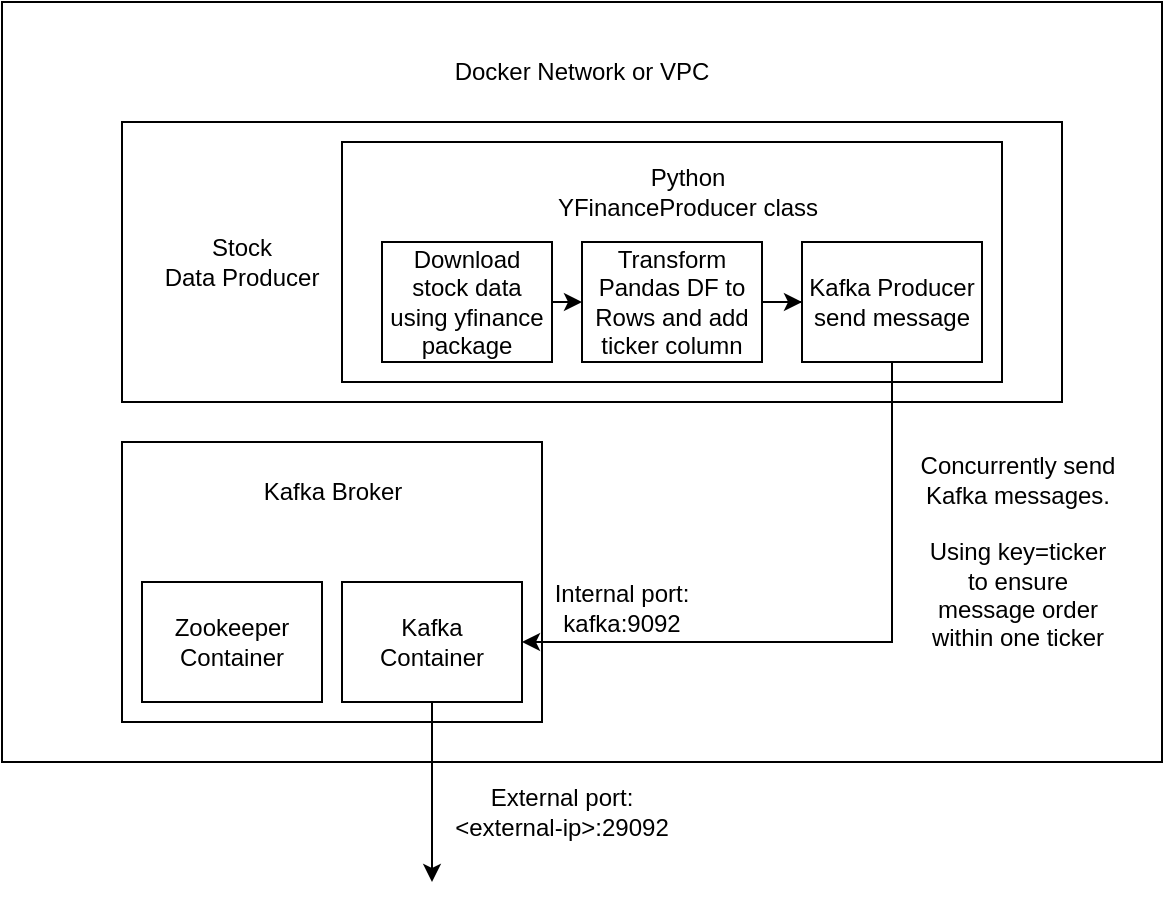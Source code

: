 <mxfile version="21.6.5" type="device">
  <diagram id="R2lEEEUBdFMjLlhIrx00" name="Page-1">
    <mxGraphModel dx="1026" dy="636" grid="1" gridSize="10" guides="1" tooltips="1" connect="1" arrows="1" fold="1" page="1" pageScale="1" pageWidth="850" pageHeight="1100" math="0" shadow="0" extFonts="Permanent Marker^https://fonts.googleapis.com/css?family=Permanent+Marker">
      <root>
        <mxCell id="0" />
        <mxCell id="1" parent="0" />
        <mxCell id="tF5hQ1JasCD_HOSvKHBA-11" value="" style="rounded=0;whiteSpace=wrap;html=1;" vertex="1" parent="1">
          <mxGeometry x="150" y="60" width="580" height="380" as="geometry" />
        </mxCell>
        <mxCell id="tF5hQ1JasCD_HOSvKHBA-12" value="Docker Network or VPC" style="text;html=1;strokeColor=none;fillColor=none;align=center;verticalAlign=middle;whiteSpace=wrap;rounded=0;" vertex="1" parent="1">
          <mxGeometry x="370" y="80" width="140" height="30" as="geometry" />
        </mxCell>
        <mxCell id="tF5hQ1JasCD_HOSvKHBA-13" value="" style="rounded=0;whiteSpace=wrap;html=1;" vertex="1" parent="1">
          <mxGeometry x="210" y="120" width="470" height="140" as="geometry" />
        </mxCell>
        <mxCell id="tF5hQ1JasCD_HOSvKHBA-14" value="Stock Data&amp;nbsp;Producer" style="text;html=1;strokeColor=none;fillColor=none;align=center;verticalAlign=middle;whiteSpace=wrap;rounded=0;" vertex="1" parent="1">
          <mxGeometry x="240" y="175" width="60" height="30" as="geometry" />
        </mxCell>
        <mxCell id="tF5hQ1JasCD_HOSvKHBA-15" value="" style="rounded=0;whiteSpace=wrap;html=1;" vertex="1" parent="1">
          <mxGeometry x="320" y="130" width="330" height="120" as="geometry" />
        </mxCell>
        <mxCell id="tF5hQ1JasCD_HOSvKHBA-17" value="Concurrently send Kafka messages.&lt;br&gt;&lt;br&gt;Using key=ticker to ensure message order within one ticker" style="text;html=1;strokeColor=none;fillColor=none;align=center;verticalAlign=middle;whiteSpace=wrap;rounded=0;" vertex="1" parent="1">
          <mxGeometry x="607.5" y="280" width="100" height="110" as="geometry" />
        </mxCell>
        <mxCell id="tF5hQ1JasCD_HOSvKHBA-18" value="" style="group" vertex="1" connectable="0" parent="1">
          <mxGeometry x="210" y="280" width="210" height="140" as="geometry" />
        </mxCell>
        <mxCell id="tF5hQ1JasCD_HOSvKHBA-2" value="" style="rounded=0;whiteSpace=wrap;html=1;" vertex="1" parent="tF5hQ1JasCD_HOSvKHBA-18">
          <mxGeometry width="210" height="140" as="geometry" />
        </mxCell>
        <mxCell id="tF5hQ1JasCD_HOSvKHBA-3" value="Kafka Broker" style="text;html=1;strokeColor=none;fillColor=none;align=center;verticalAlign=middle;whiteSpace=wrap;rounded=0;" vertex="1" parent="tF5hQ1JasCD_HOSvKHBA-18">
          <mxGeometry x="57.5" y="10" width="95" height="30" as="geometry" />
        </mxCell>
        <mxCell id="tF5hQ1JasCD_HOSvKHBA-4" value="Zookeeper Container" style="rounded=0;whiteSpace=wrap;html=1;" vertex="1" parent="tF5hQ1JasCD_HOSvKHBA-18">
          <mxGeometry x="10" y="70" width="90" height="60" as="geometry" />
        </mxCell>
        <mxCell id="tF5hQ1JasCD_HOSvKHBA-33" style="edgeStyle=orthogonalEdgeStyle;rounded=0;orthogonalLoop=1;jettySize=auto;html=1;exitX=0.5;exitY=1;exitDx=0;exitDy=0;" edge="1" parent="tF5hQ1JasCD_HOSvKHBA-18" source="tF5hQ1JasCD_HOSvKHBA-5">
          <mxGeometry relative="1" as="geometry">
            <mxPoint x="155" y="220" as="targetPoint" />
          </mxGeometry>
        </mxCell>
        <mxCell id="tF5hQ1JasCD_HOSvKHBA-5" value="Kafka&lt;br&gt;Container" style="rounded=0;whiteSpace=wrap;html=1;" vertex="1" parent="tF5hQ1JasCD_HOSvKHBA-18">
          <mxGeometry x="110" y="70" width="90" height="60" as="geometry" />
        </mxCell>
        <mxCell id="tF5hQ1JasCD_HOSvKHBA-22" value="Python &lt;br&gt;YFinanceProducer class" style="text;html=1;strokeColor=none;fillColor=none;align=center;verticalAlign=middle;whiteSpace=wrap;rounded=0;" vertex="1" parent="1">
          <mxGeometry x="377.5" y="140" width="230" height="30" as="geometry" />
        </mxCell>
        <mxCell id="tF5hQ1JasCD_HOSvKHBA-27" style="edgeStyle=orthogonalEdgeStyle;rounded=0;orthogonalLoop=1;jettySize=auto;html=1;exitX=1;exitY=0.5;exitDx=0;exitDy=0;entryX=0;entryY=0.5;entryDx=0;entryDy=0;" edge="1" parent="1" source="tF5hQ1JasCD_HOSvKHBA-23" target="tF5hQ1JasCD_HOSvKHBA-24">
          <mxGeometry relative="1" as="geometry" />
        </mxCell>
        <mxCell id="tF5hQ1JasCD_HOSvKHBA-23" value="Download stock data using yfinance package" style="rounded=0;whiteSpace=wrap;html=1;" vertex="1" parent="1">
          <mxGeometry x="340" y="180" width="85" height="60" as="geometry" />
        </mxCell>
        <mxCell id="tF5hQ1JasCD_HOSvKHBA-28" value="" style="edgeStyle=orthogonalEdgeStyle;rounded=0;orthogonalLoop=1;jettySize=auto;html=1;" edge="1" parent="1" source="tF5hQ1JasCD_HOSvKHBA-24" target="tF5hQ1JasCD_HOSvKHBA-25">
          <mxGeometry relative="1" as="geometry" />
        </mxCell>
        <mxCell id="tF5hQ1JasCD_HOSvKHBA-24" value="Transform Pandas DF to Rows and add ticker column" style="rounded=0;whiteSpace=wrap;html=1;" vertex="1" parent="1">
          <mxGeometry x="440" y="180" width="90" height="60" as="geometry" />
        </mxCell>
        <mxCell id="tF5hQ1JasCD_HOSvKHBA-29" style="edgeStyle=orthogonalEdgeStyle;rounded=0;orthogonalLoop=1;jettySize=auto;html=1;exitX=0.5;exitY=1;exitDx=0;exitDy=0;entryX=1;entryY=0.5;entryDx=0;entryDy=0;" edge="1" parent="1" source="tF5hQ1JasCD_HOSvKHBA-25" target="tF5hQ1JasCD_HOSvKHBA-5">
          <mxGeometry relative="1" as="geometry" />
        </mxCell>
        <mxCell id="tF5hQ1JasCD_HOSvKHBA-25" value="Kafka Producer send message" style="rounded=0;whiteSpace=wrap;html=1;" vertex="1" parent="1">
          <mxGeometry x="550" y="180" width="90" height="60" as="geometry" />
        </mxCell>
        <mxCell id="tF5hQ1JasCD_HOSvKHBA-32" value="Internal port: kafka:9092" style="text;html=1;strokeColor=none;fillColor=none;align=center;verticalAlign=middle;whiteSpace=wrap;rounded=0;" vertex="1" parent="1">
          <mxGeometry x="420" y="348" width="80" height="30" as="geometry" />
        </mxCell>
        <mxCell id="tF5hQ1JasCD_HOSvKHBA-34" value="External port:&lt;br&gt;&amp;lt;external-ip&amp;gt;:29092" style="text;html=1;strokeColor=none;fillColor=none;align=center;verticalAlign=middle;whiteSpace=wrap;rounded=0;" vertex="1" parent="1">
          <mxGeometry x="370" y="450" width="120" height="30" as="geometry" />
        </mxCell>
      </root>
    </mxGraphModel>
  </diagram>
</mxfile>
